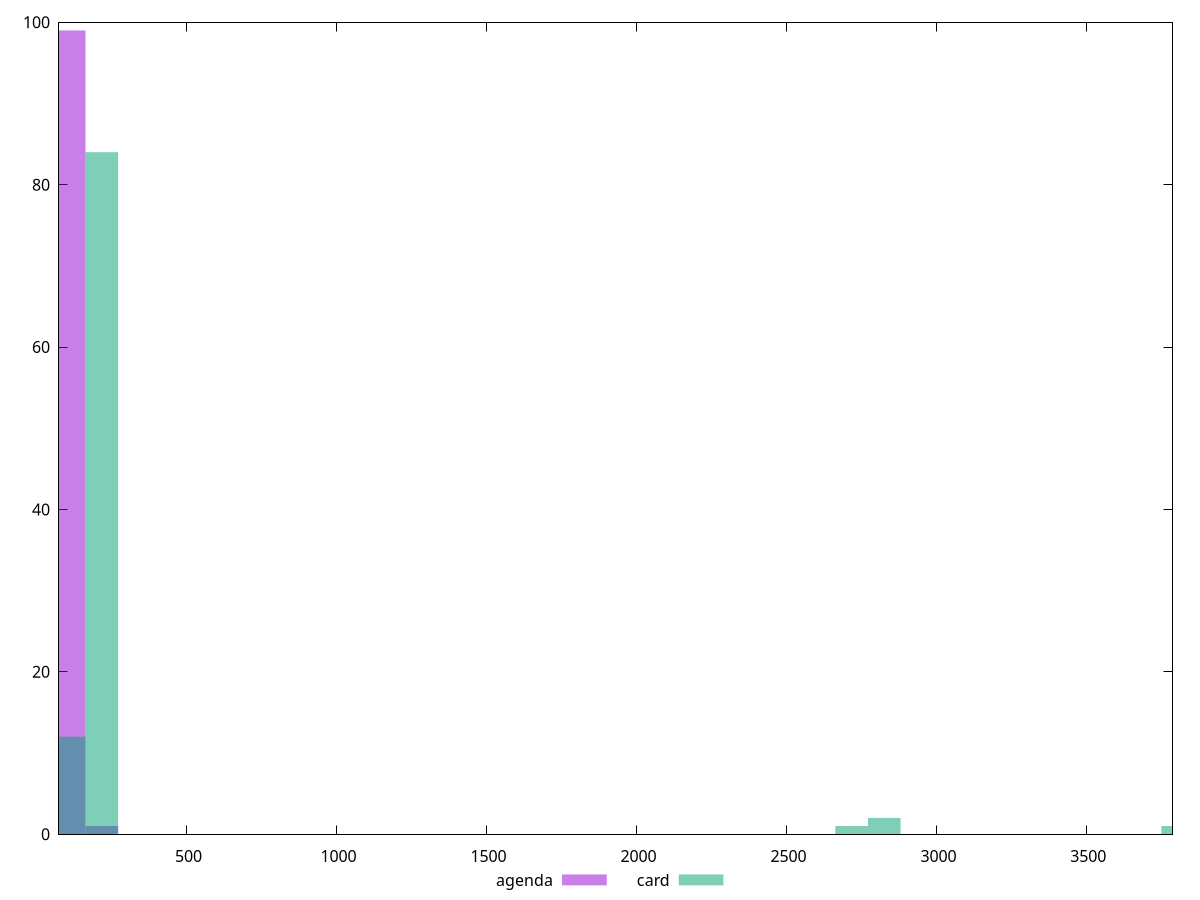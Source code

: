 reset

$agenda <<EOF
217.39950337563798 1
108.69975168781899 99
EOF

$card <<EOF
3804.4913090736645 1
217.39950337563798 84
108.69975168781899 12
2826.193543883294 2
2717.4937921954747 1
EOF

set key outside below
set boxwidth 108.69975168781899
set xrange [74.642:3787.246]
set yrange [0:100]
set trange [0:100]
set style fill transparent solid 0.5 noborder
set terminal svg size 640, 500 enhanced background rgb 'white'
set output "reports/report_00031_2021-02-24T23-18-18.084Z/server-response-time/comparison/histogram/1_vs_2.svg"

plot $agenda title "agenda" with boxes, \
     $card title "card" with boxes

reset
